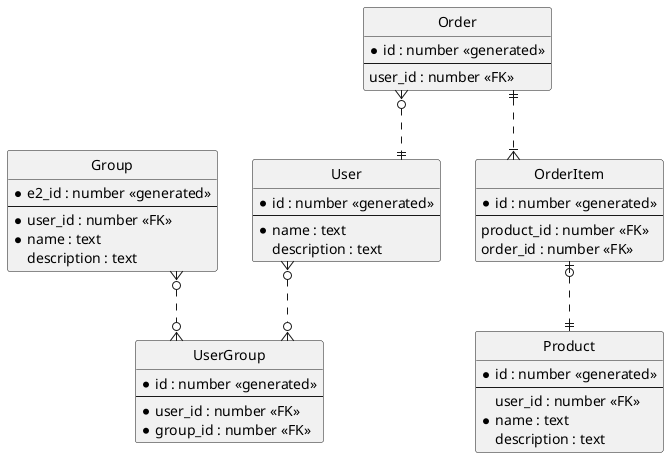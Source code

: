 @startuml

' hide the spot
hide circle

' avoid problems with angled crows feet
skinparam linetype ortho

entity "User" as user {
  *id : number <<generated>>
  --
  *name : text
  description : text
}

entity "Group" as group {
  *e2_id : number <<generated>>
  --
  *user_id : number <<FK>>
  *name : text
  description : text
}

entity "UserGroup" as userGroup {
  *id : number <<generated>>
  --
  *user_id : number <<FK>>
  *group_id : number <<FK>>
}

entity "Product" as product {
  *id : number <<generated>>
  --
  user_id : number <<FK>>
  *name : text
  description : text
}

entity "Order" as order {
  *id : number <<generated>>
  --
  user_id : number <<FK>>
}

entity "OrderItem" as orderItem {
  *id : number <<generated>>
  --
  product_id : number <<FK>>
  order_id : number <<FK>>
}


user }o..o{ userGroup
group }o..o{ userGroup
order ||..|{ orderItem
order }o..|| user
orderItem |o..|| product
@enduml